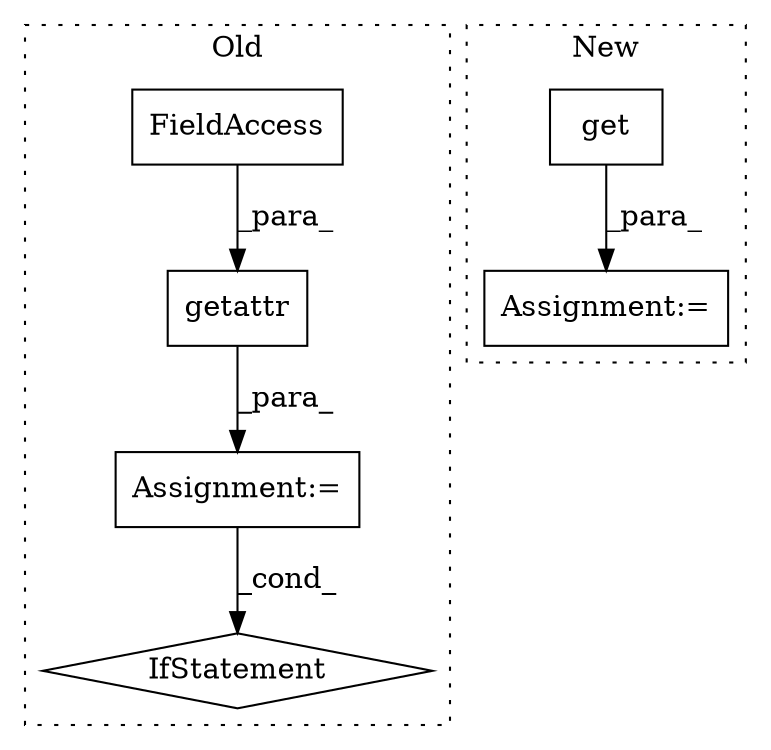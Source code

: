 digraph G {
subgraph cluster0 {
1 [label="getattr" a="32" s="2152,2181" l="8,1" shape="box"];
4 [label="Assignment:=" a="7" s="2151" l="1" shape="box"];
5 [label="FieldAccess" a="22" s="2160" l="14" shape="box"];
6 [label="IfStatement" a="25" s="2190,2232" l="4,2" shape="diamond"];
label = "Old";
style="dotted";
}
subgraph cluster1 {
2 [label="get" a="32" s="2267,2288" l="4,1" shape="box"];
3 [label="Assignment:=" a="7" s="2488" l="1" shape="box"];
label = "New";
style="dotted";
}
1 -> 4 [label="_para_"];
2 -> 3 [label="_para_"];
4 -> 6 [label="_cond_"];
5 -> 1 [label="_para_"];
}